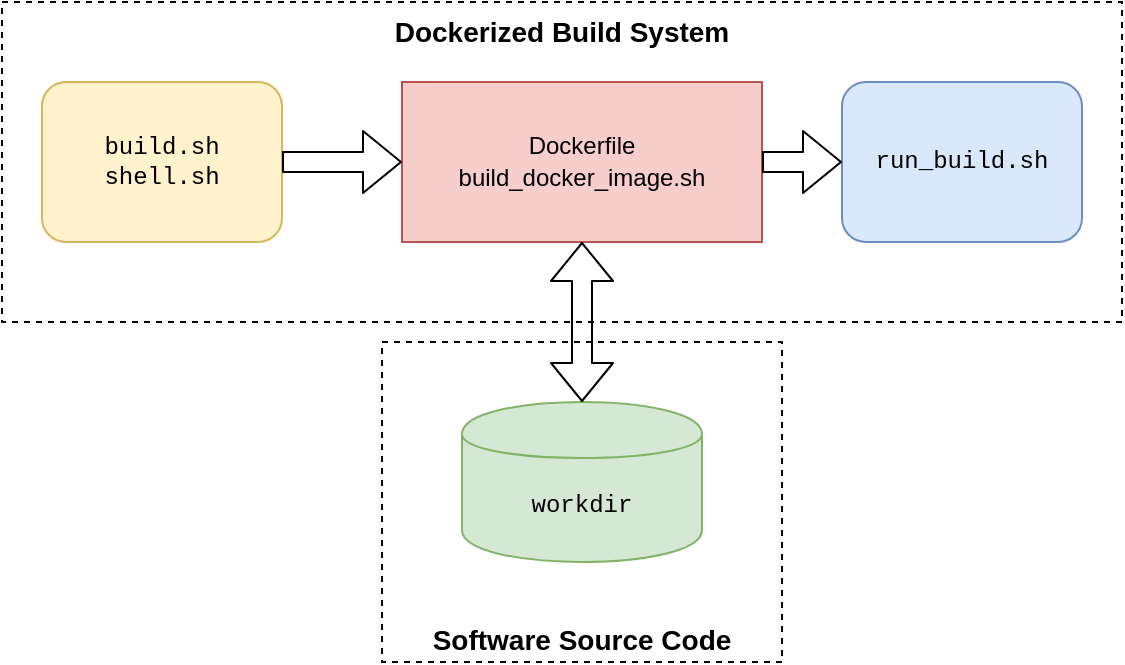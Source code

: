 <mxfile version="12.3.8" type="device" pages="1"><diagram id="y89T-gHlZW7mj6DZlzLT" name="Page-1"><mxGraphModel dx="1185" dy="637" grid="1" gridSize="10" guides="1" tooltips="1" connect="1" arrows="1" fold="1" page="1" pageScale="1" pageWidth="850" pageHeight="1100" math="0" shadow="0"><root><mxCell id="0"/><mxCell id="1" parent="0"/><mxCell id="0rjXl49C0rHU5AIbhlJK-3" value="Software Source Code" style="rounded=0;whiteSpace=wrap;html=1;fontFamily=Helvetica;fillColor=none;dashed=1;verticalAlign=bottom;fontStyle=1;fontSize=14;" vertex="1" parent="1"><mxGeometry x="290" y="370" width="200" height="160" as="geometry"/></mxCell><mxCell id="0rjXl49C0rHU5AIbhlJK-1" value="Dockerized Build System" style="rounded=0;whiteSpace=wrap;html=1;fontFamily=Helvetica;fillColor=none;dashed=1;verticalAlign=top;fontStyle=1;fontSize=14;" vertex="1" parent="1"><mxGeometry x="100" y="200" width="560" height="160" as="geometry"/></mxCell><mxCell id="E-vYsarXCqtnBfxWPYAC-2" value="build.sh&lt;br&gt;shell.sh" style="rounded=1;whiteSpace=wrap;html=1;fontFamily=Courier New;fillColor=#fff2cc;strokeColor=#d6b656;" parent="1" vertex="1"><mxGeometry x="120" y="240" width="120" height="80" as="geometry"/></mxCell><mxCell id="E-vYsarXCqtnBfxWPYAC-8" value="workdir" style="shape=cylinder;whiteSpace=wrap;html=1;boundedLbl=1;backgroundOutline=1;fontFamily=Courier New;fillColor=#d5e8d4;strokeColor=#82b366;" parent="1" vertex="1"><mxGeometry x="330" y="400" width="120" height="80" as="geometry"/></mxCell><mxCell id="E-vYsarXCqtnBfxWPYAC-9" value="&lt;font face=&quot;helvetica&quot;&gt;Dockerfile&lt;/font&gt;&lt;br&gt;&lt;font face=&quot;helvetica&quot;&gt;build_docker_image.sh&lt;/font&gt;" style="rounded=0;whiteSpace=wrap;html=1;fontFamily=Courier New;fillColor=#f8cecc;strokeColor=#b85450;align=center;" parent="1" vertex="1"><mxGeometry x="300" y="240" width="180" height="80" as="geometry"/></mxCell><mxCell id="E-vYsarXCqtnBfxWPYAC-10" value="run_build.sh" style="rounded=1;whiteSpace=wrap;html=1;fontFamily=Courier New;fillColor=#dae8fc;strokeColor=#6c8ebf;" parent="1" vertex="1"><mxGeometry x="520" y="240" width="120" height="80" as="geometry"/></mxCell><mxCell id="E-vYsarXCqtnBfxWPYAC-11" value="" style="shape=flexArrow;endArrow=classic;html=1;fontFamily=Courier New;entryX=0;entryY=0.5;entryDx=0;entryDy=0;exitX=1;exitY=0.5;exitDx=0;exitDy=0;" parent="1" source="E-vYsarXCqtnBfxWPYAC-2" target="E-vYsarXCqtnBfxWPYAC-9" edge="1"><mxGeometry width="50" height="50" relative="1" as="geometry"><mxPoint x="90" y="550" as="sourcePoint"/><mxPoint x="140" y="500" as="targetPoint"/></mxGeometry></mxCell><mxCell id="E-vYsarXCqtnBfxWPYAC-12" value="" style="shape=flexArrow;endArrow=classic;html=1;fontFamily=Courier New;entryX=0;entryY=0.5;entryDx=0;entryDy=0;exitX=1;exitY=0.5;exitDx=0;exitDy=0;" parent="1" source="E-vYsarXCqtnBfxWPYAC-9" target="E-vYsarXCqtnBfxWPYAC-10" edge="1"><mxGeometry width="50" height="50" relative="1" as="geometry"><mxPoint x="250" y="290" as="sourcePoint"/><mxPoint x="330" y="290" as="targetPoint"/></mxGeometry></mxCell><mxCell id="0rjXl49C0rHU5AIbhlJK-5" value="" style="shape=flexArrow;endArrow=classic;startArrow=classic;html=1;fontFamily=Helvetica;fontSize=14;entryX=0.5;entryY=1;entryDx=0;entryDy=0;" edge="1" parent="1" source="E-vYsarXCqtnBfxWPYAC-8" target="E-vYsarXCqtnBfxWPYAC-9"><mxGeometry width="50" height="50" relative="1" as="geometry"><mxPoint x="100" y="690" as="sourcePoint"/><mxPoint x="150" y="640" as="targetPoint"/></mxGeometry></mxCell></root></mxGraphModel></diagram></mxfile>